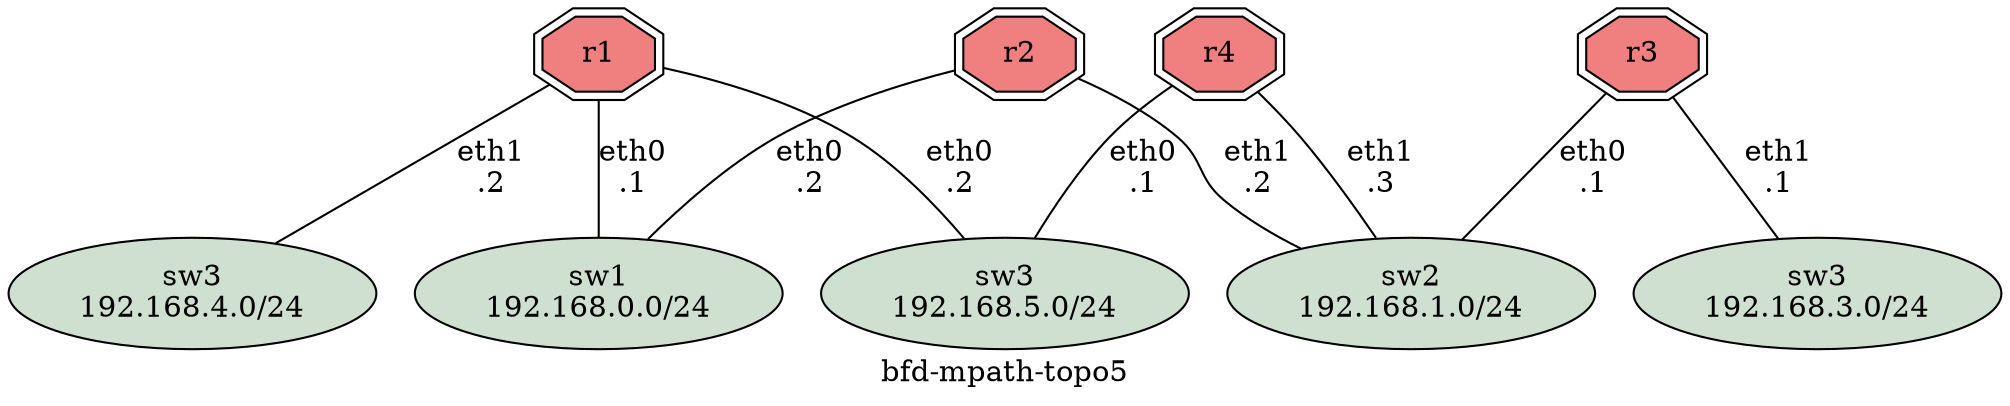 ## Color coding:
#########################
##  Main FRR: #f08080  red
##  Switches: #d0e0d0  gray
##  RIP:      #19e3d9  Cyan
##  RIPng:    #fcb314  dark yellow
##  OSPFv2:   #32b835  Green
##  OSPFv3:   #19e3d9  Cyan
##  ISIS IPv4 #fcb314  dark yellow
##  ISIS IPv6 #9a81ec  purple
##  BGP IPv4  #eee3d3  beige
##  BGP IPv6  #fdff00  yellow
##### Colors (see http://www.color-hex.com/)

graph template {
  label="bfd-mpath-topo5";

  # Routers
  r1 [
    shape=doubleoctagon,
    label="r1",
    fillcolor="#f08080",
    style=filled,
  ];
  r2 [
    shape=doubleoctagon
    label="r2",
    fillcolor="#f08080",
    style=filled,
  ];
  r3 [
    shape=doubleoctagon
    label="r3",
    fillcolor="#f08080",
    style=filled,
  ];
  r4 [
    shape=doubleoctagon
    label="r4",
    fillcolor="#f08080",
    style=filled,
  ];

  # Switches
  sw1 [
    shape=oval,
    label="sw1\n192.168.0.0/24",
    fillcolor="#d0e0d0",
    style=filled,
  ];
  sw2 [
    shape=oval,
    label="sw2\n192.168.1.0/24",
    fillcolor="#d0e0d0",
    style=filled,
  ];
  sw3 [
    shape=oval,
    label="sw3\n192.168.3.0/24",
    fillcolor="#d0e0d0",
    style=filled,
  ];
  sw4 [
    shape=oval,
    label="sw3\n192.168.4.0/24",
    fillcolor="#d0e0d0",
    style=filled,
  ];
  sw5 [
    shape=oval,
    label="sw3\n192.168.5.0/24",
    fillcolor="#d0e0d0",
    style=filled,
  ];

  # Connections
  r1 -- sw1 [label="eth0\n.1"];
  r2 -- sw1 [label="eth0\n.2"];

  r3 -- sw2 [label="eth0\n.1"];
  r2 -- sw2 [label="eth1\n.2"];
  r4 -- sw2 [label="eth1\n.3"];

  r3 -- sw3 [label="eth1\n.1"];
  r1 -- sw4 [label="eth1\n.2"];

  r4 -- sw5 [label="eth0\n.1"];
  r1 -- sw5 [label="eth0\n.2"];

}

